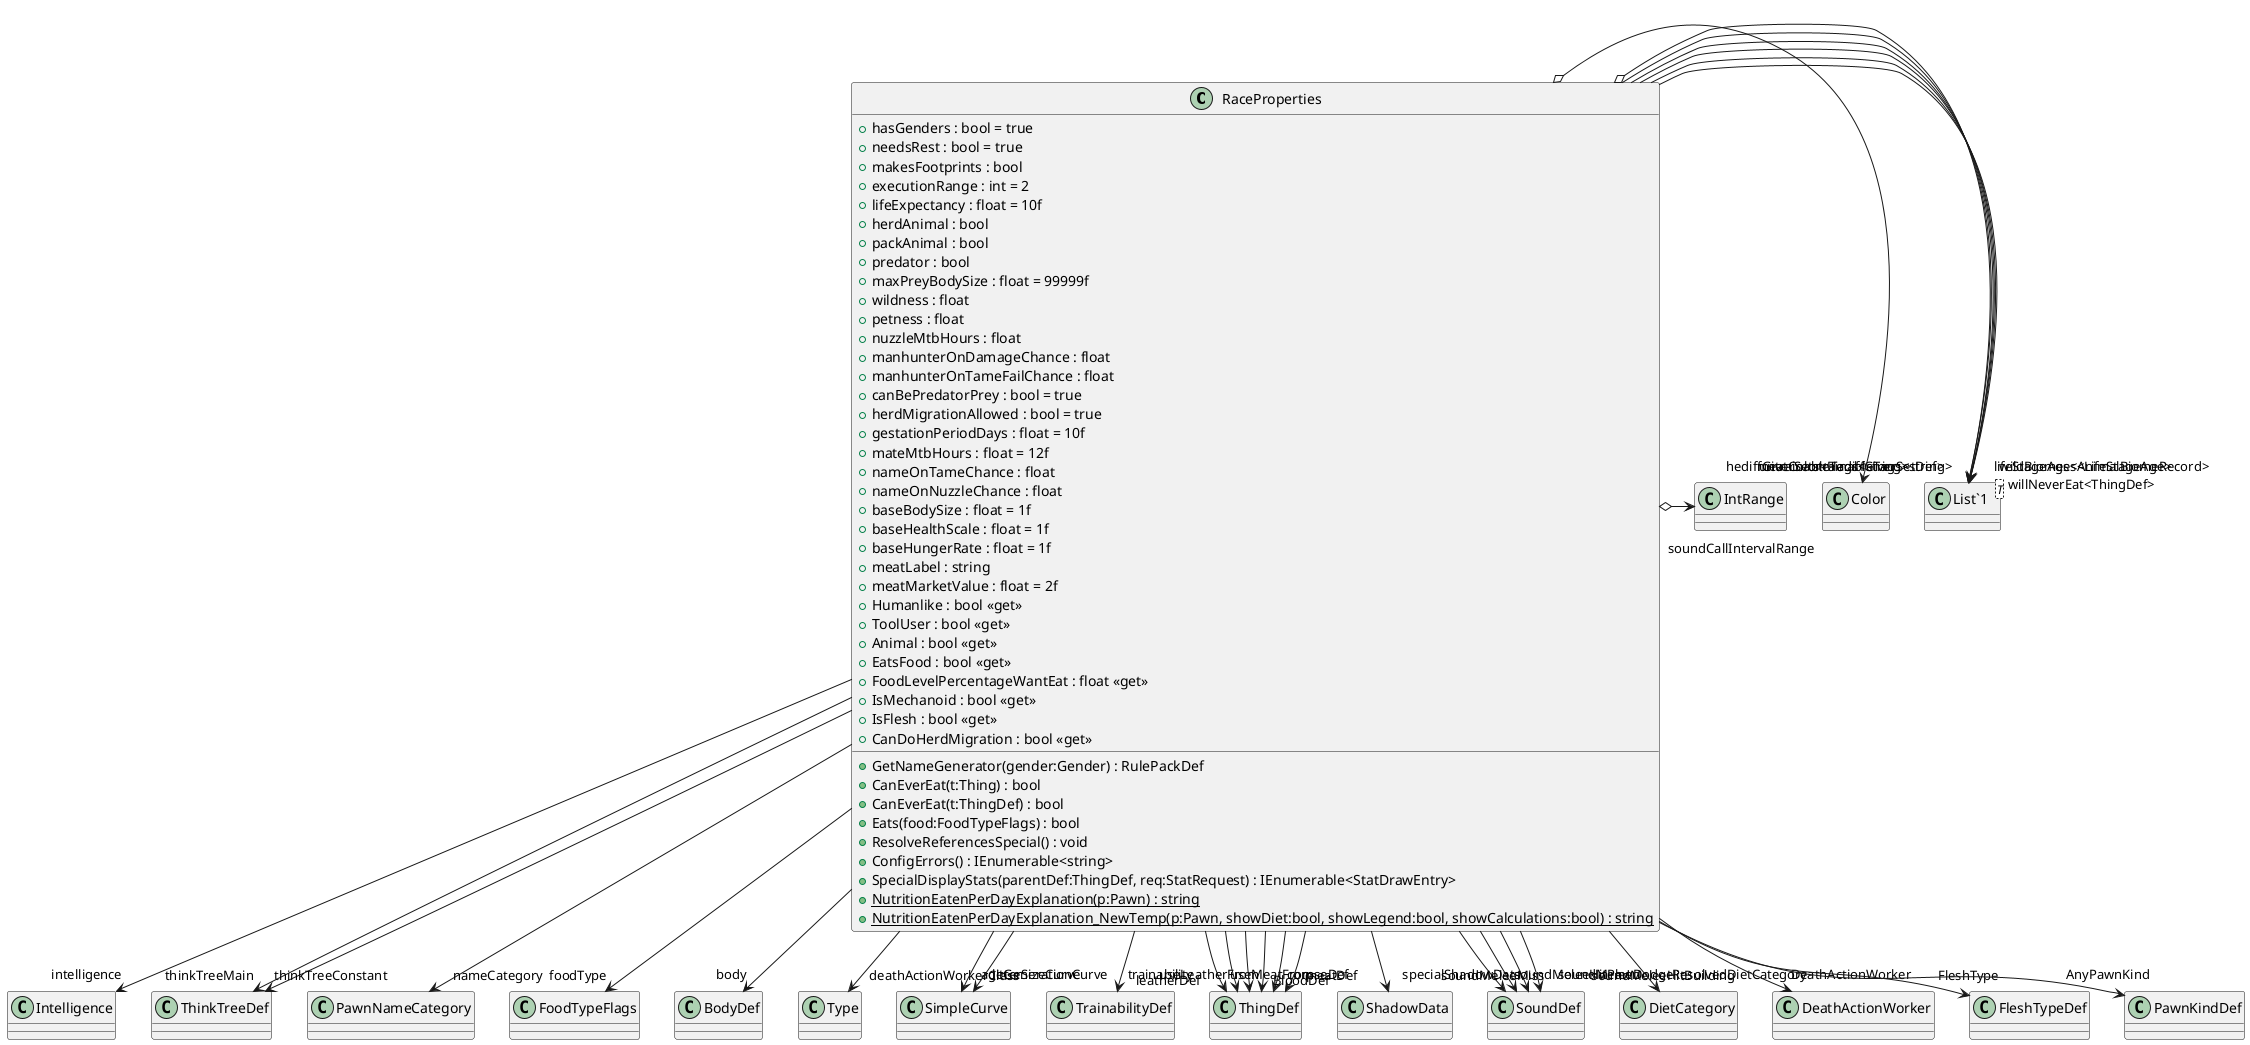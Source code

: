 @startuml
class RaceProperties {
    + hasGenders : bool = true
    + needsRest : bool = true
    + makesFootprints : bool
    + executionRange : int = 2
    + lifeExpectancy : float = 10f
    + herdAnimal : bool
    + packAnimal : bool
    + predator : bool
    + maxPreyBodySize : float = 99999f
    + wildness : float
    + petness : float
    + nuzzleMtbHours : float
    + manhunterOnDamageChance : float
    + manhunterOnTameFailChance : float
    + canBePredatorPrey : bool = true
    + herdMigrationAllowed : bool = true
    + gestationPeriodDays : float = 10f
    + mateMtbHours : float = 12f
    + nameOnTameChance : float
    + nameOnNuzzleChance : float
    + baseBodySize : float = 1f
    + baseHealthScale : float = 1f
    + baseHungerRate : float = 1f
    + meatLabel : string
    + meatMarketValue : float = 2f
    + Humanlike : bool <<get>>
    + ToolUser : bool <<get>>
    + Animal : bool <<get>>
    + EatsFood : bool <<get>>
    + FoodLevelPercentageWantEat : float <<get>>
    + IsMechanoid : bool <<get>>
    + IsFlesh : bool <<get>>
    + CanDoHerdMigration : bool <<get>>
    + GetNameGenerator(gender:Gender) : RulePackDef
    + CanEverEat(t:Thing) : bool
    + CanEverEat(t:ThingDef) : bool
    + Eats(food:FoodTypeFlags) : bool
    + ResolveReferencesSpecial() : void
    + ConfigErrors() : IEnumerable<string>
    + SpecialDisplayStats(parentDef:ThingDef, req:StatRequest) : IEnumerable<StatDrawEntry>
    + {static} NutritionEatenPerDayExplanation(p:Pawn) : string
    + {static} NutritionEatenPerDayExplanation_NewTemp(p:Pawn, showDiet:bool, showLegend:bool, showCalculations:bool) : string
}
class "List`1"<T> {
}
RaceProperties --> "intelligence" Intelligence
RaceProperties --> "thinkTreeMain" ThinkTreeDef
RaceProperties --> "thinkTreeConstant" ThinkTreeDef
RaceProperties --> "nameCategory" PawnNameCategory
RaceProperties --> "foodType" FoodTypeFlags
RaceProperties --> "body" BodyDef
RaceProperties --> "deathActionWorkerClass" Type
RaceProperties --> "wildBiomes<AnimalBiomeRecord>" "List`1"
RaceProperties --> "ageGenerationCurve" SimpleCurve
RaceProperties --> "hediffGiverSets<HediffGiverSetDef>" "List`1"
RaceProperties --> "willNeverEat<ThingDef>" "List`1"
RaceProperties --> "litterSizeCurve" SimpleCurve
RaceProperties --> "untrainableTags<string>" "List`1"
RaceProperties --> "trainableTags<string>" "List`1"
RaceProperties --> "trainability" TrainabilityDef
RaceProperties o-> "lifeStageAges<LifeStageAge>" "List`1"
RaceProperties o-> "meatColor" Color
RaceProperties --> "useMeatFrom" ThingDef
RaceProperties --> "useLeatherFrom" ThingDef
RaceProperties --> "leatherDef" ThingDef
RaceProperties --> "specialShadowData" ShadowData
RaceProperties o-> "soundCallIntervalRange" IntRange
RaceProperties --> "soundMeleeHitPawn" SoundDef
RaceProperties --> "soundMeleeHitBuilding" SoundDef
RaceProperties --> "soundMeleeMiss" SoundDef
RaceProperties --> "soundMeleeDodge" SoundDef
RaceProperties --> "meatDef" ThingDef
RaceProperties --> "corpseDef" ThingDef
RaceProperties --> "ResolvedDietCategory" DietCategory
RaceProperties --> "DeathActionWorker" DeathActionWorker
RaceProperties --> "FleshType" FleshTypeDef
RaceProperties --> "BloodDef" ThingDef
RaceProperties --> "AnyPawnKind" PawnKindDef
@enduml
